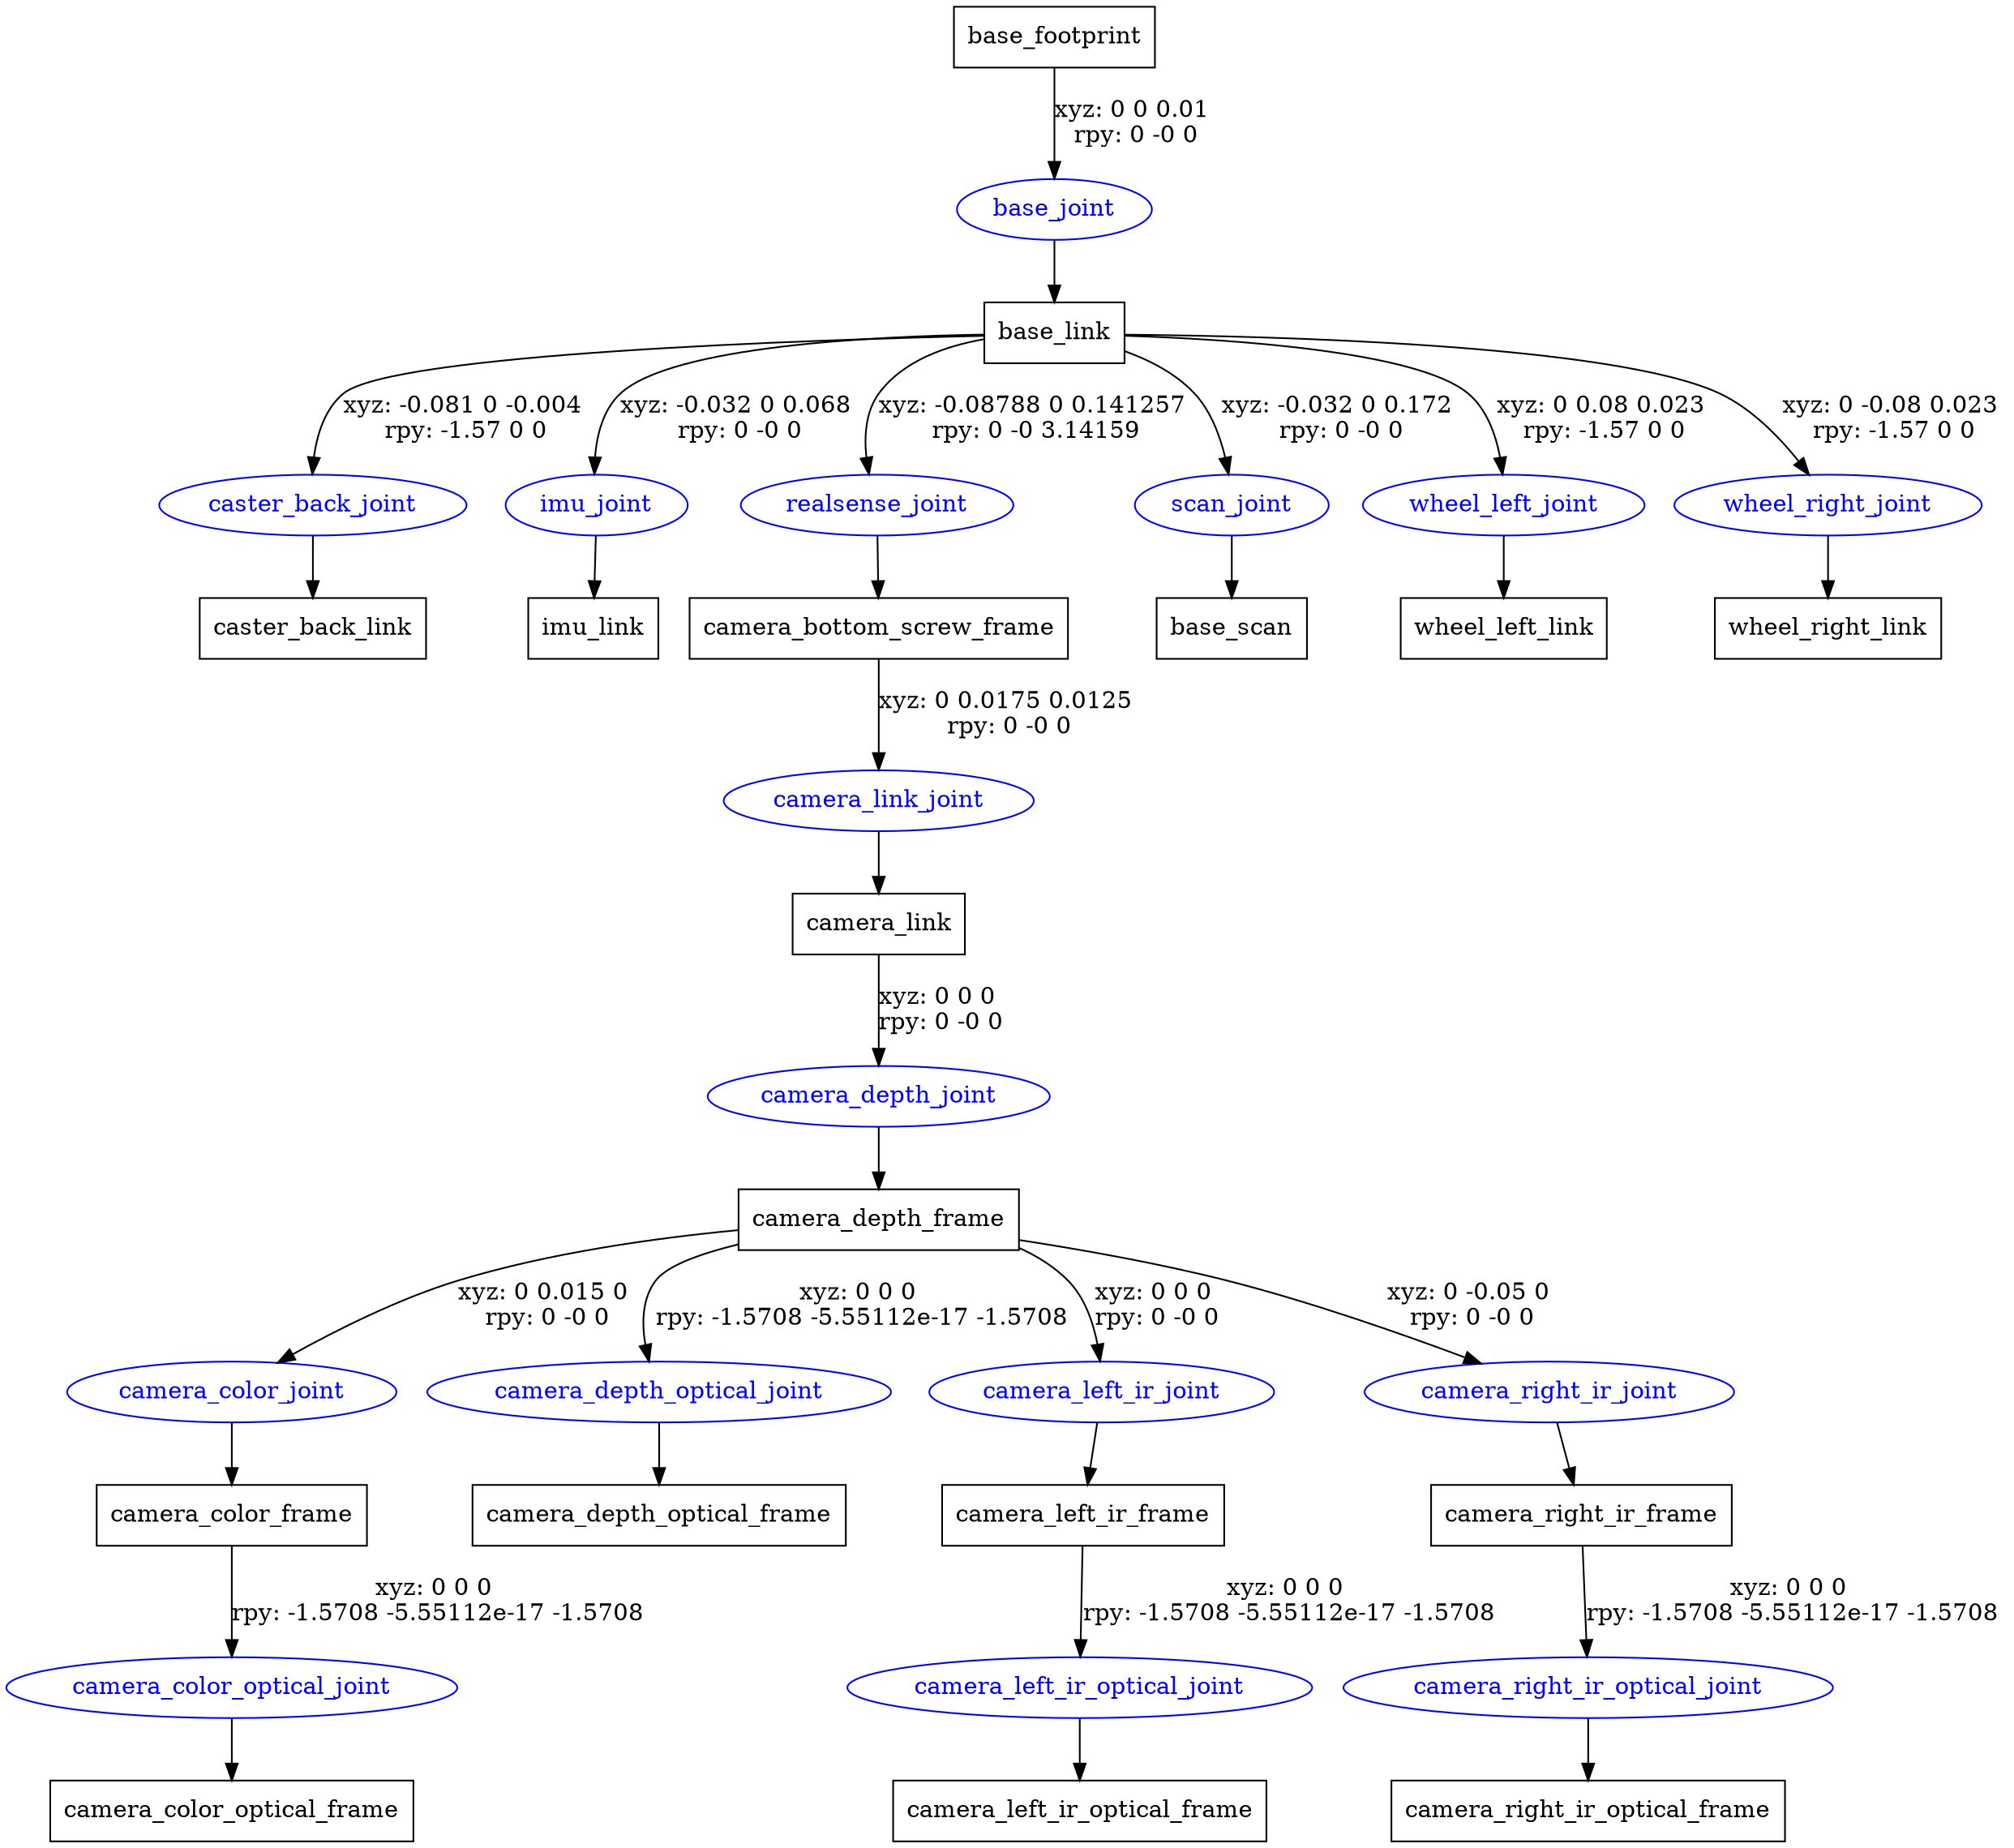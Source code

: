 digraph G {
node [shape=box];
"base_footprint" [label="base_footprint"];
"base_link" [label="base_link"];
"caster_back_link" [label="caster_back_link"];
"imu_link" [label="imu_link"];
"camera_bottom_screw_frame" [label="camera_bottom_screw_frame"];
"camera_link" [label="camera_link"];
"camera_depth_frame" [label="camera_depth_frame"];
"camera_color_frame" [label="camera_color_frame"];
"camera_color_optical_frame" [label="camera_color_optical_frame"];
"camera_depth_optical_frame" [label="camera_depth_optical_frame"];
"camera_left_ir_frame" [label="camera_left_ir_frame"];
"camera_left_ir_optical_frame" [label="camera_left_ir_optical_frame"];
"camera_right_ir_frame" [label="camera_right_ir_frame"];
"camera_right_ir_optical_frame" [label="camera_right_ir_optical_frame"];
"base_scan" [label="base_scan"];
"wheel_left_link" [label="wheel_left_link"];
"wheel_right_link" [label="wheel_right_link"];
node [shape=ellipse, color=blue, fontcolor=blue];
"base_footprint" -> "base_joint" [label="xyz: 0 0 0.01 \nrpy: 0 -0 0"]
"base_joint" -> "base_link"
"base_link" -> "caster_back_joint" [label="xyz: -0.081 0 -0.004 \nrpy: -1.57 0 0"]
"caster_back_joint" -> "caster_back_link"
"base_link" -> "imu_joint" [label="xyz: -0.032 0 0.068 \nrpy: 0 -0 0"]
"imu_joint" -> "imu_link"
"base_link" -> "realsense_joint" [label="xyz: -0.08788 0 0.141257 \nrpy: 0 -0 3.14159"]
"realsense_joint" -> "camera_bottom_screw_frame"
"camera_bottom_screw_frame" -> "camera_link_joint" [label="xyz: 0 0.0175 0.0125 \nrpy: 0 -0 0"]
"camera_link_joint" -> "camera_link"
"camera_link" -> "camera_depth_joint" [label="xyz: 0 0 0 \nrpy: 0 -0 0"]
"camera_depth_joint" -> "camera_depth_frame"
"camera_depth_frame" -> "camera_color_joint" [label="xyz: 0 0.015 0 \nrpy: 0 -0 0"]
"camera_color_joint" -> "camera_color_frame"
"camera_color_frame" -> "camera_color_optical_joint" [label="xyz: 0 0 0 \nrpy: -1.5708 -5.55112e-17 -1.5708"]
"camera_color_optical_joint" -> "camera_color_optical_frame"
"camera_depth_frame" -> "camera_depth_optical_joint" [label="xyz: 0 0 0 \nrpy: -1.5708 -5.55112e-17 -1.5708"]
"camera_depth_optical_joint" -> "camera_depth_optical_frame"
"camera_depth_frame" -> "camera_left_ir_joint" [label="xyz: 0 0 0 \nrpy: 0 -0 0"]
"camera_left_ir_joint" -> "camera_left_ir_frame"
"camera_left_ir_frame" -> "camera_left_ir_optical_joint" [label="xyz: 0 0 0 \nrpy: -1.5708 -5.55112e-17 -1.5708"]
"camera_left_ir_optical_joint" -> "camera_left_ir_optical_frame"
"camera_depth_frame" -> "camera_right_ir_joint" [label="xyz: 0 -0.05 0 \nrpy: 0 -0 0"]
"camera_right_ir_joint" -> "camera_right_ir_frame"
"camera_right_ir_frame" -> "camera_right_ir_optical_joint" [label="xyz: 0 0 0 \nrpy: -1.5708 -5.55112e-17 -1.5708"]
"camera_right_ir_optical_joint" -> "camera_right_ir_optical_frame"
"base_link" -> "scan_joint" [label="xyz: -0.032 0 0.172 \nrpy: 0 -0 0"]
"scan_joint" -> "base_scan"
"base_link" -> "wheel_left_joint" [label="xyz: 0 0.08 0.023 \nrpy: -1.57 0 0"]
"wheel_left_joint" -> "wheel_left_link"
"base_link" -> "wheel_right_joint" [label="xyz: 0 -0.08 0.023 \nrpy: -1.57 0 0"]
"wheel_right_joint" -> "wheel_right_link"
}
